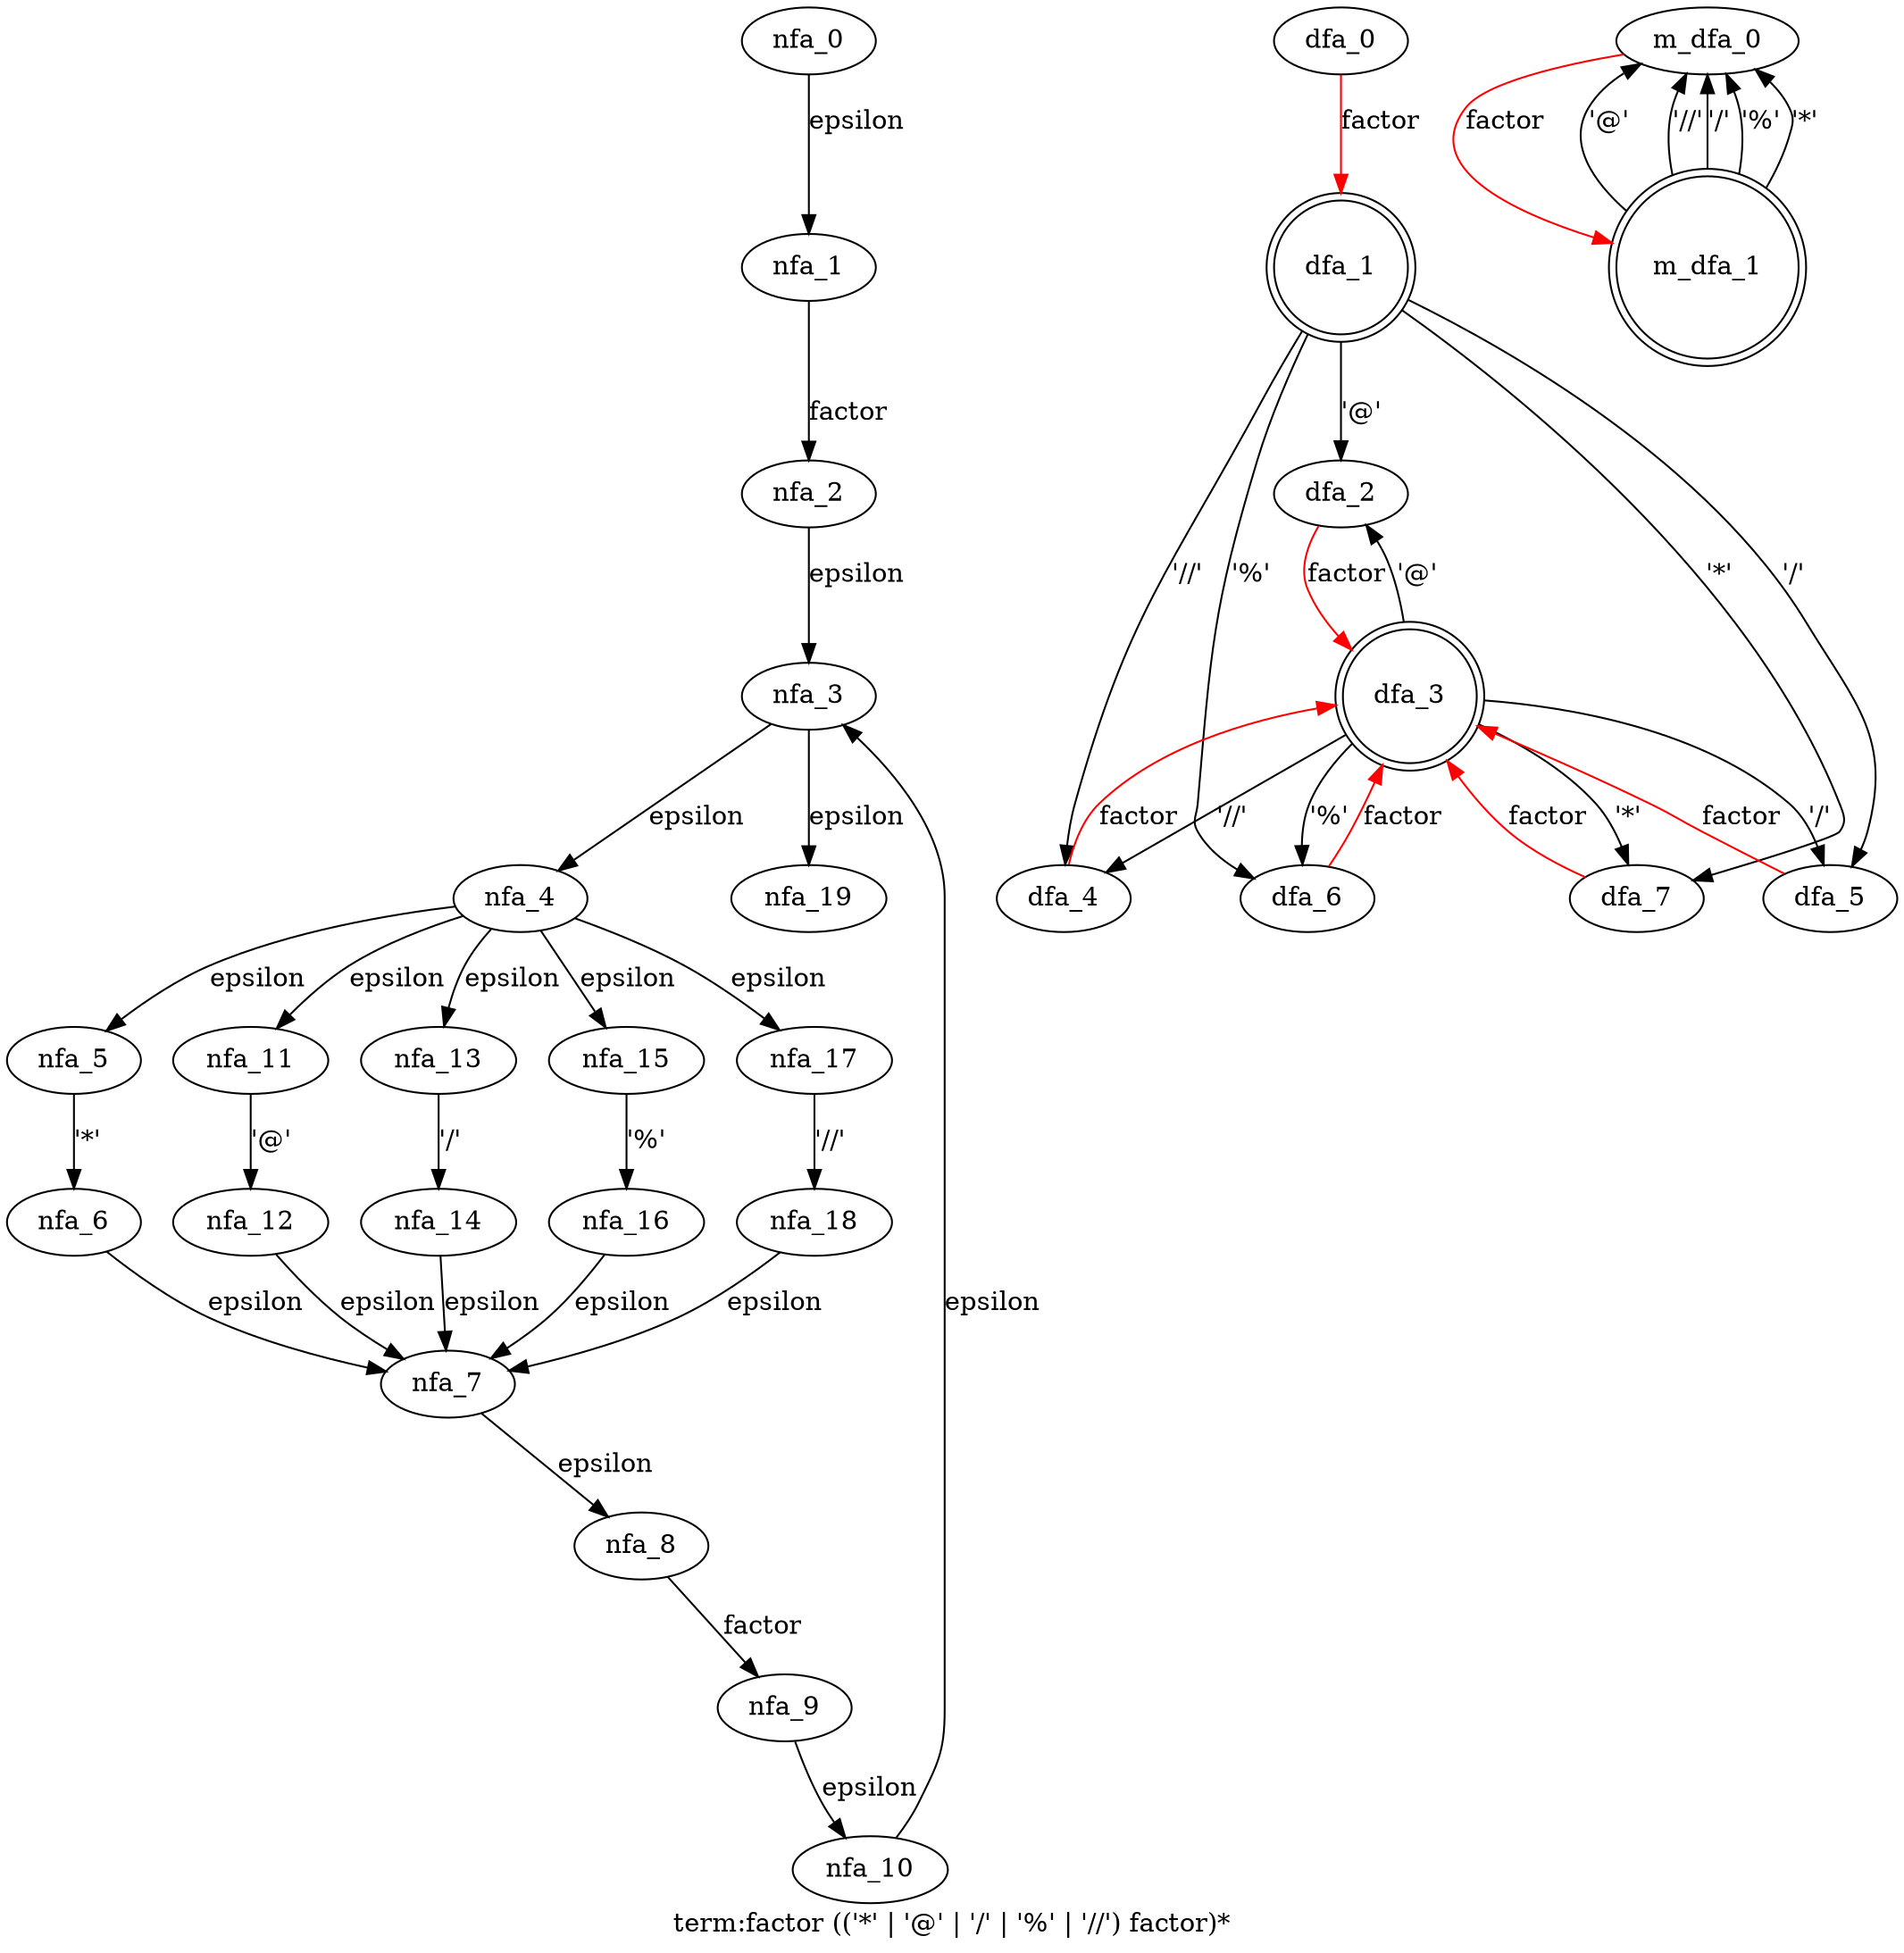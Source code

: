 digraph term {
 graph[label="term:factor (('*' | '@' | '/' | '%' | '//') factor)*"]
 subgraph term_nfa {
  nfa_0->nfa_1[label="epsilon"]
  nfa_1->nfa_2[label="factor"]
  nfa_2->nfa_3[label="epsilon"]
  nfa_3->nfa_4[label="epsilon"]
  nfa_4->nfa_5[label="epsilon"]
  nfa_5->nfa_6[label="'*'"]
  nfa_6->nfa_7[label="epsilon"]
  nfa_7->nfa_8[label="epsilon"]
  nfa_8->nfa_9[label="factor"]
  nfa_9->nfa_10[label="epsilon"]
  nfa_10->nfa_3[label="epsilon"]
  nfa_4->nfa_11[label="epsilon"]
  nfa_11->nfa_12[label="'@'"]
  nfa_12->nfa_7[label="epsilon"]
  nfa_4->nfa_13[label="epsilon"]
  nfa_13->nfa_14[label="'/'"]
  nfa_14->nfa_7[label="epsilon"]
  nfa_4->nfa_15[label="epsilon"]
  nfa_15->nfa_16[label="'%'"]
  nfa_16->nfa_7[label="epsilon"]
  nfa_4->nfa_17[label="epsilon"]
  nfa_17->nfa_18[label="'//'"]
  nfa_18->nfa_7[label="epsilon"]
  nfa_3->nfa_19[label="epsilon"]
  }
 subgraph term_dfa {
  dfa_0->dfa_1[label="factor",color=red]
  dfa_1->dfa_2[label="'@'"]
  dfa_2->dfa_3[label="factor",color=red]
  dfa_3->dfa_2[label="'@'"]
  dfa_3->dfa_4[label="'//'"]
  dfa_4->dfa_3[label="factor",color=red]
  dfa_3->dfa_5[label="'/'"]
  dfa_5->dfa_3[label="factor",color=red]
  dfa_3->dfa_6[label="'%'"]
  dfa_6->dfa_3[label="factor",color=red]
  dfa_3->dfa_7[label="'*'"]
  dfa_7->dfa_3[label="factor",color=red]
  dfa_1->dfa_4[label="'//'"]
  dfa_1->dfa_5[label="'/'"]
  dfa_1->dfa_6[label="'%'"]
  dfa_1->dfa_7[label="'*'"]
  dfa_1[shape=doublecircle]
  dfa_3[shape=doublecircle]
  }
 subgraph term_m_dfa {
  m_dfa_0->m_dfa_1[label="factor",color=red]
  m_dfa_1->m_dfa_0[label="'@'"]
  m_dfa_1->m_dfa_0[label="'//'"]
  m_dfa_1->m_dfa_0[label="'/'"]
  m_dfa_1->m_dfa_0[label="'%'"]
  m_dfa_1->m_dfa_0[label="'*'"]
  m_dfa_1[shape=doublecircle]
  }
}
